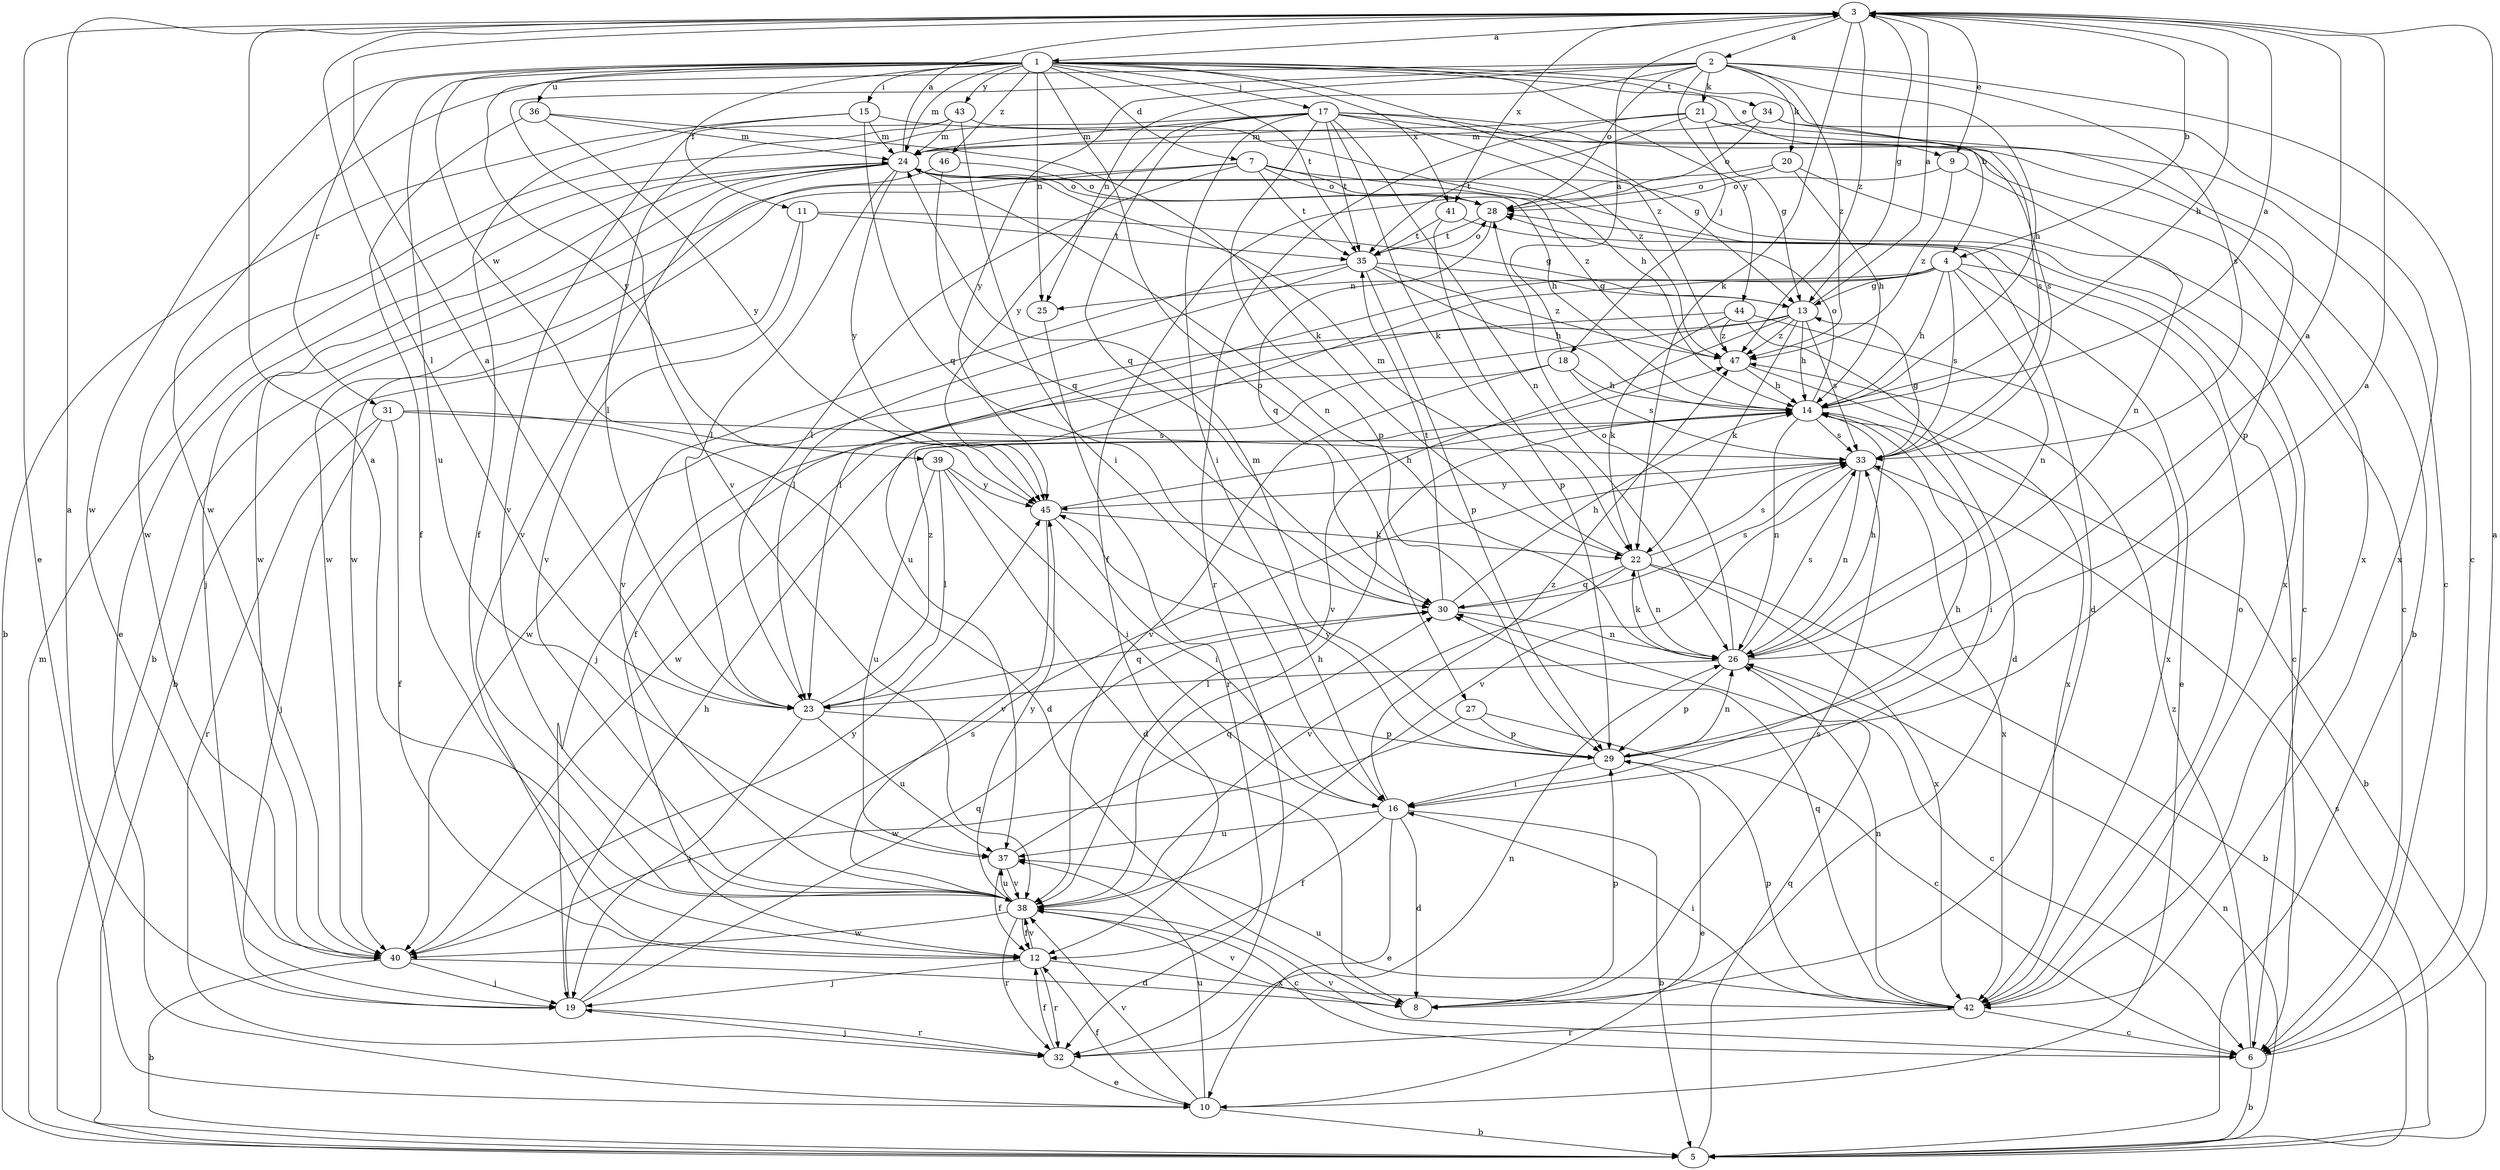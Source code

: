 strict digraph  {
	3 -> 1 [label=a];
	3 -> 2 [label=a];
	6 -> 3 [label=a];
	13 -> 3 [label=a];
	14 -> 3 [label=a];
	18 -> 3 [label=a];
	19 -> 3 [label=a];
	23 -> 3 [label=a];
	24 -> 3 [label=a];
	26 -> 3 [label=a];
	29 -> 3 [label=a];
	38 -> 3 [label=a];
	1 -> 4 [label=b];
	3 -> 4 [label=b];
	6 -> 5 [label=b];
	7 -> 5 [label=b];
	10 -> 5 [label=b];
	11 -> 5 [label=b];
	14 -> 5 [label=b];
	15 -> 5 [label=b];
	16 -> 5 [label=b];
	17 -> 5 [label=b];
	22 -> 5 [label=b];
	40 -> 5 [label=b];
	2 -> 6 [label=c];
	4 -> 6 [label=c];
	9 -> 6 [label=c];
	17 -> 6 [label=c];
	24 -> 6 [label=c];
	26 -> 6 [label=c];
	27 -> 6 [label=c];
	38 -> 6 [label=c];
	42 -> 6 [label=c];
	1 -> 7 [label=d];
	16 -> 8 [label=d];
	31 -> 8 [label=d];
	39 -> 8 [label=d];
	40 -> 8 [label=d];
	41 -> 8 [label=d];
	44 -> 8 [label=d];
	1 -> 9 [label=e];
	3 -> 9 [label=e];
	3 -> 10 [label=e];
	4 -> 10 [label=e];
	16 -> 10 [label=e];
	24 -> 10 [label=e];
	29 -> 10 [label=e];
	32 -> 10 [label=e];
	1 -> 11 [label=f];
	10 -> 12 [label=f];
	15 -> 12 [label=f];
	16 -> 12 [label=f];
	20 -> 12 [label=f];
	31 -> 12 [label=f];
	32 -> 12 [label=f];
	36 -> 12 [label=f];
	37 -> 12 [label=f];
	38 -> 12 [label=f];
	44 -> 12 [label=f];
	3 -> 13 [label=g];
	4 -> 13 [label=g];
	11 -> 13 [label=g];
	17 -> 13 [label=g];
	21 -> 13 [label=g];
	33 -> 13 [label=g];
	35 -> 13 [label=g];
	2 -> 14 [label=h];
	3 -> 14 [label=h];
	4 -> 14 [label=h];
	7 -> 14 [label=h];
	13 -> 14 [label=h];
	16 -> 14 [label=h];
	18 -> 14 [label=h];
	19 -> 14 [label=h];
	20 -> 14 [label=h];
	26 -> 14 [label=h];
	30 -> 14 [label=h];
	35 -> 14 [label=h];
	38 -> 14 [label=h];
	43 -> 14 [label=h];
	45 -> 14 [label=h];
	47 -> 14 [label=h];
	1 -> 15 [label=i];
	14 -> 16 [label=i];
	17 -> 16 [label=i];
	29 -> 16 [label=i];
	39 -> 16 [label=i];
	42 -> 16 [label=i];
	43 -> 16 [label=i];
	45 -> 16 [label=i];
	1 -> 17 [label=j];
	2 -> 18 [label=j];
	12 -> 19 [label=j];
	13 -> 19 [label=j];
	23 -> 19 [label=j];
	24 -> 19 [label=j];
	31 -> 19 [label=j];
	32 -> 19 [label=j];
	40 -> 19 [label=j];
	2 -> 20 [label=k];
	2 -> 21 [label=k];
	3 -> 22 [label=k];
	13 -> 22 [label=k];
	17 -> 22 [label=k];
	26 -> 22 [label=k];
	36 -> 22 [label=k];
	44 -> 22 [label=k];
	45 -> 22 [label=k];
	3 -> 23 [label=l];
	4 -> 23 [label=l];
	7 -> 23 [label=l];
	24 -> 23 [label=l];
	26 -> 23 [label=l];
	35 -> 23 [label=l];
	39 -> 23 [label=l];
	43 -> 23 [label=l];
	1 -> 24 [label=m];
	5 -> 24 [label=m];
	15 -> 24 [label=m];
	17 -> 24 [label=m];
	21 -> 24 [label=m];
	22 -> 24 [label=m];
	29 -> 24 [label=m];
	34 -> 24 [label=m];
	36 -> 24 [label=m];
	43 -> 24 [label=m];
	1 -> 25 [label=n];
	2 -> 25 [label=n];
	4 -> 25 [label=n];
	4 -> 26 [label=n];
	5 -> 26 [label=n];
	14 -> 26 [label=n];
	17 -> 26 [label=n];
	20 -> 26 [label=n];
	22 -> 26 [label=n];
	24 -> 26 [label=n];
	29 -> 26 [label=n];
	30 -> 26 [label=n];
	32 -> 26 [label=n];
	33 -> 26 [label=n];
	42 -> 26 [label=n];
	1 -> 27 [label=o];
	2 -> 28 [label=o];
	7 -> 28 [label=o];
	9 -> 28 [label=o];
	14 -> 28 [label=o];
	20 -> 28 [label=o];
	24 -> 28 [label=o];
	26 -> 28 [label=o];
	34 -> 28 [label=o];
	35 -> 28 [label=o];
	42 -> 28 [label=o];
	46 -> 28 [label=o];
	8 -> 29 [label=p];
	17 -> 29 [label=p];
	21 -> 29 [label=p];
	23 -> 29 [label=p];
	26 -> 29 [label=p];
	27 -> 29 [label=p];
	35 -> 29 [label=p];
	41 -> 29 [label=p];
	42 -> 29 [label=p];
	5 -> 30 [label=q];
	15 -> 30 [label=q];
	17 -> 30 [label=q];
	19 -> 30 [label=q];
	22 -> 30 [label=q];
	23 -> 30 [label=q];
	28 -> 30 [label=q];
	37 -> 30 [label=q];
	42 -> 30 [label=q];
	46 -> 30 [label=q];
	1 -> 31 [label=r];
	12 -> 32 [label=r];
	19 -> 32 [label=r];
	21 -> 32 [label=r];
	25 -> 32 [label=r];
	31 -> 32 [label=r];
	38 -> 32 [label=r];
	42 -> 32 [label=r];
	2 -> 33 [label=s];
	4 -> 33 [label=s];
	5 -> 33 [label=s];
	8 -> 33 [label=s];
	13 -> 33 [label=s];
	14 -> 33 [label=s];
	18 -> 33 [label=s];
	19 -> 33 [label=s];
	21 -> 33 [label=s];
	22 -> 33 [label=s];
	26 -> 33 [label=s];
	30 -> 33 [label=s];
	31 -> 33 [label=s];
	34 -> 33 [label=s];
	1 -> 34 [label=t];
	1 -> 35 [label=t];
	7 -> 35 [label=t];
	11 -> 35 [label=t];
	17 -> 35 [label=t];
	21 -> 35 [label=t];
	28 -> 35 [label=t];
	30 -> 35 [label=t];
	41 -> 35 [label=t];
	1 -> 36 [label=u];
	1 -> 37 [label=u];
	4 -> 37 [label=u];
	10 -> 37 [label=u];
	16 -> 37 [label=u];
	23 -> 37 [label=u];
	38 -> 37 [label=u];
	39 -> 37 [label=u];
	42 -> 37 [label=u];
	2 -> 38 [label=v];
	6 -> 38 [label=v];
	8 -> 38 [label=v];
	10 -> 38 [label=v];
	11 -> 38 [label=v];
	12 -> 38 [label=v];
	13 -> 38 [label=v];
	18 -> 38 [label=v];
	22 -> 38 [label=v];
	24 -> 38 [label=v];
	33 -> 38 [label=v];
	35 -> 38 [label=v];
	37 -> 38 [label=v];
	43 -> 38 [label=v];
	45 -> 38 [label=v];
	1 -> 39 [label=w];
	1 -> 40 [label=w];
	2 -> 40 [label=w];
	7 -> 40 [label=w];
	13 -> 40 [label=w];
	17 -> 40 [label=w];
	18 -> 40 [label=w];
	24 -> 40 [label=w];
	27 -> 40 [label=w];
	38 -> 40 [label=w];
	46 -> 40 [label=w];
	1 -> 41 [label=x];
	3 -> 41 [label=x];
	12 -> 42 [label=x];
	15 -> 42 [label=x];
	22 -> 42 [label=x];
	24 -> 42 [label=x];
	33 -> 42 [label=x];
	34 -> 42 [label=x];
	44 -> 42 [label=x];
	47 -> 42 [label=x];
	1 -> 43 [label=y];
	1 -> 44 [label=y];
	1 -> 45 [label=y];
	2 -> 45 [label=y];
	17 -> 45 [label=y];
	24 -> 45 [label=y];
	29 -> 45 [label=y];
	33 -> 45 [label=y];
	36 -> 45 [label=y];
	38 -> 45 [label=y];
	39 -> 45 [label=y];
	40 -> 45 [label=y];
	1 -> 46 [label=z];
	1 -> 47 [label=z];
	2 -> 47 [label=z];
	3 -> 47 [label=z];
	6 -> 47 [label=z];
	7 -> 47 [label=z];
	9 -> 47 [label=z];
	13 -> 47 [label=z];
	16 -> 47 [label=z];
	17 -> 47 [label=z];
	23 -> 47 [label=z];
	35 -> 47 [label=z];
	44 -> 47 [label=z];
}
